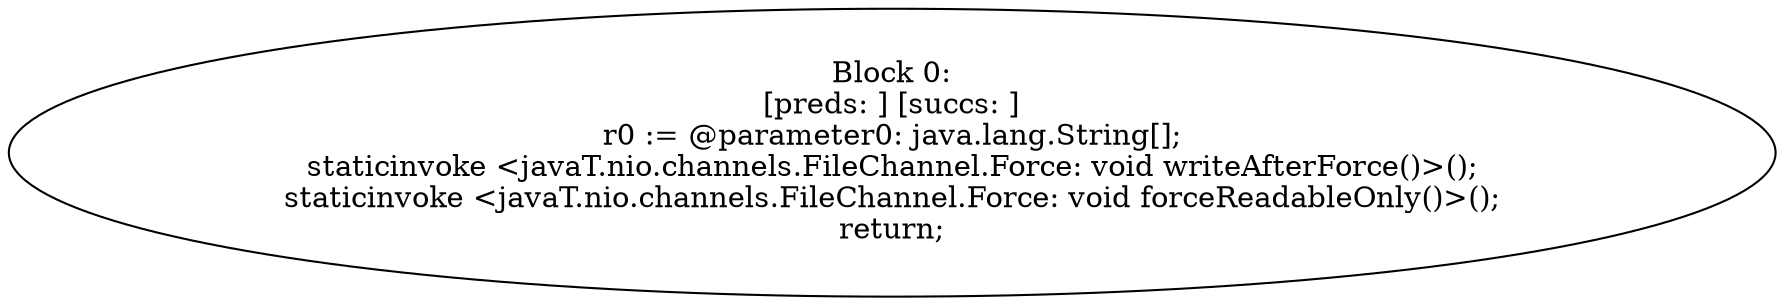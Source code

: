digraph "unitGraph" {
    "Block 0:
[preds: ] [succs: ]
r0 := @parameter0: java.lang.String[];
staticinvoke <javaT.nio.channels.FileChannel.Force: void writeAfterForce()>();
staticinvoke <javaT.nio.channels.FileChannel.Force: void forceReadableOnly()>();
return;
"
}
